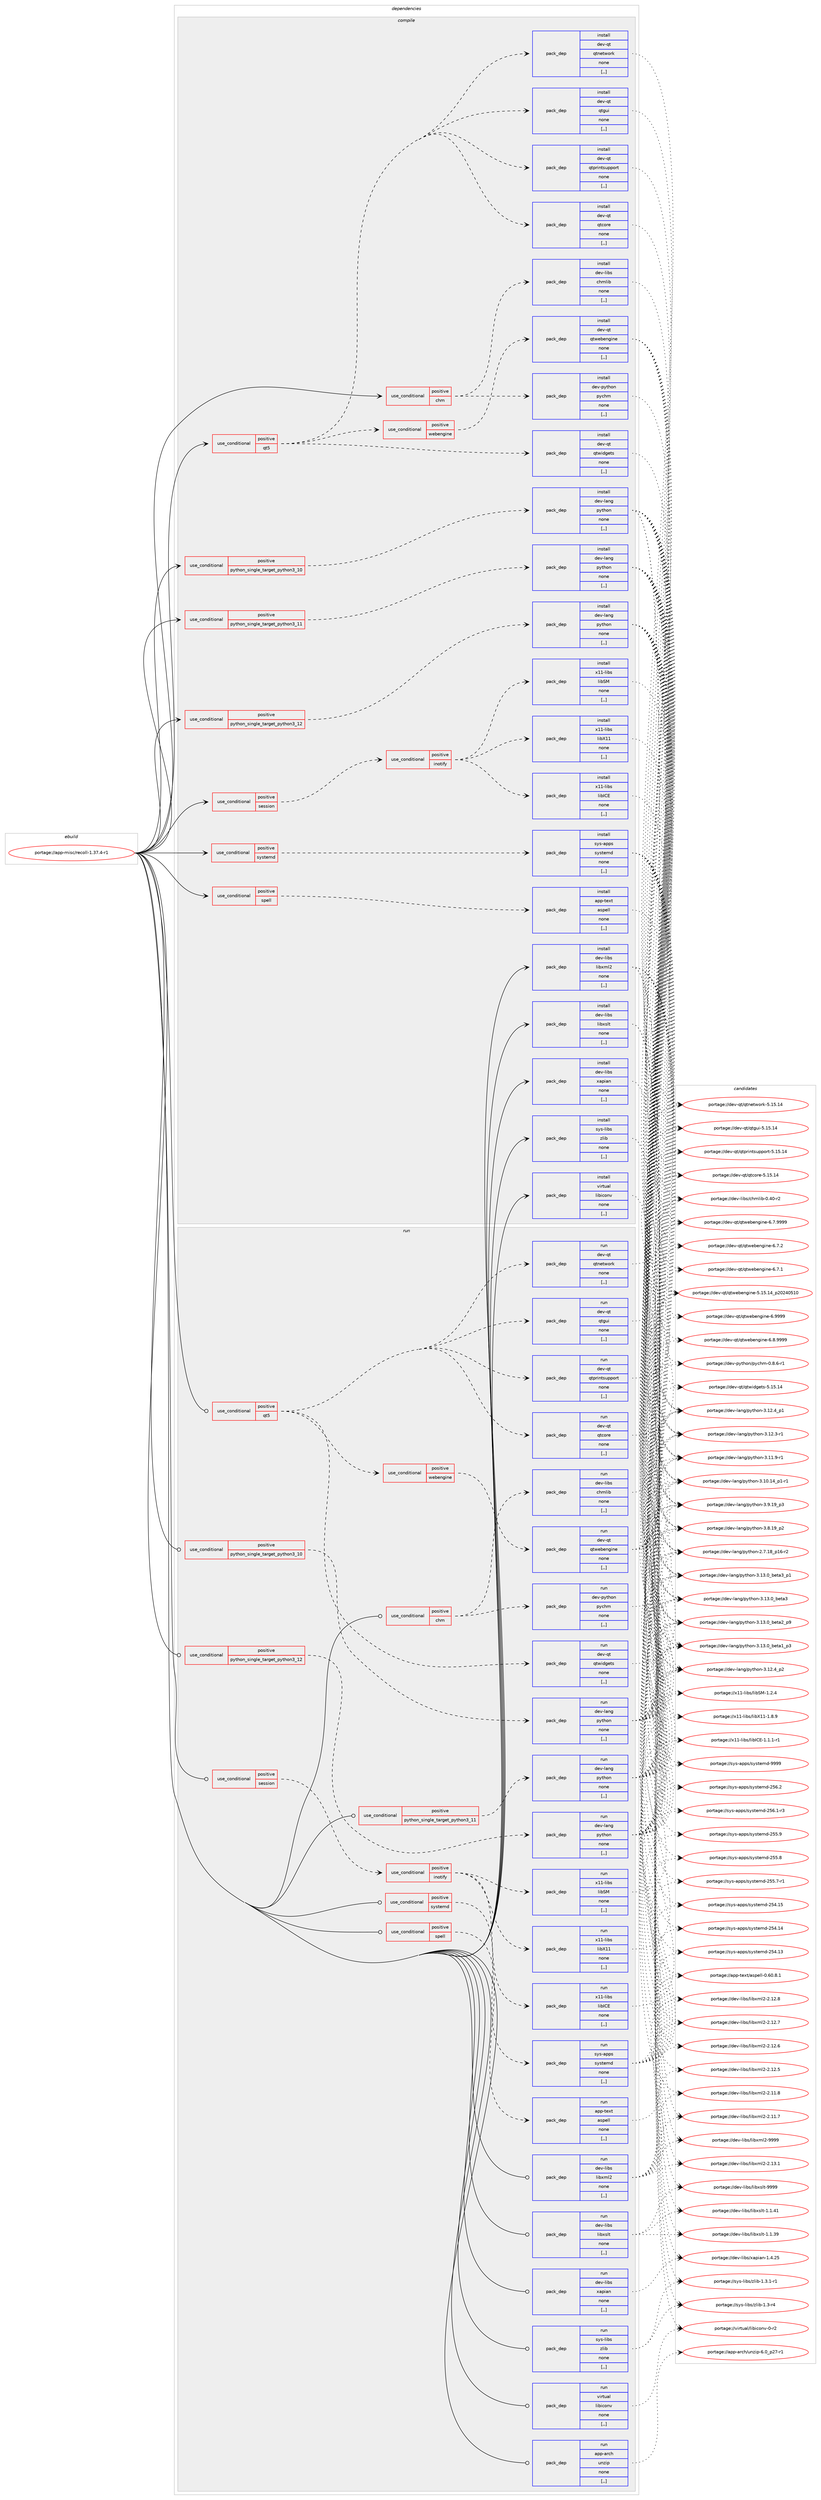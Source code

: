 digraph prolog {

# *************
# Graph options
# *************

newrank=true;
concentrate=true;
compound=true;
graph [rankdir=LR,fontname=Helvetica,fontsize=10,ranksep=1.5];#, ranksep=2.5, nodesep=0.2];
edge  [arrowhead=vee];
node  [fontname=Helvetica,fontsize=10];

# **********
# The ebuild
# **********

subgraph cluster_leftcol {
color=gray;
rank=same;
label=<<i>ebuild</i>>;
id [label="portage://app-misc/recoll-1.37.4-r1", color=red, width=4, href="../app-misc/recoll-1.37.4-r1.svg"];
}

# ****************
# The dependencies
# ****************

subgraph cluster_midcol {
color=gray;
label=<<i>dependencies</i>>;
subgraph cluster_compile {
fillcolor="#eeeeee";
style=filled;
label=<<i>compile</i>>;
subgraph cond12477 {
dependency43147 [label=<<TABLE BORDER="0" CELLBORDER="1" CELLSPACING="0" CELLPADDING="4"><TR><TD ROWSPAN="3" CELLPADDING="10">use_conditional</TD></TR><TR><TD>positive</TD></TR><TR><TD>chm</TD></TR></TABLE>>, shape=none, color=red];
subgraph pack30282 {
dependency43148 [label=<<TABLE BORDER="0" CELLBORDER="1" CELLSPACING="0" CELLPADDING="4" WIDTH="220"><TR><TD ROWSPAN="6" CELLPADDING="30">pack_dep</TD></TR><TR><TD WIDTH="110">install</TD></TR><TR><TD>dev-libs</TD></TR><TR><TD>chmlib</TD></TR><TR><TD>none</TD></TR><TR><TD>[,,]</TD></TR></TABLE>>, shape=none, color=blue];
}
dependency43147:e -> dependency43148:w [weight=20,style="dashed",arrowhead="vee"];
subgraph pack30283 {
dependency43149 [label=<<TABLE BORDER="0" CELLBORDER="1" CELLSPACING="0" CELLPADDING="4" WIDTH="220"><TR><TD ROWSPAN="6" CELLPADDING="30">pack_dep</TD></TR><TR><TD WIDTH="110">install</TD></TR><TR><TD>dev-python</TD></TR><TR><TD>pychm</TD></TR><TR><TD>none</TD></TR><TR><TD>[,,]</TD></TR></TABLE>>, shape=none, color=blue];
}
dependency43147:e -> dependency43149:w [weight=20,style="dashed",arrowhead="vee"];
}
id:e -> dependency43147:w [weight=20,style="solid",arrowhead="vee"];
subgraph cond12478 {
dependency43150 [label=<<TABLE BORDER="0" CELLBORDER="1" CELLSPACING="0" CELLPADDING="4"><TR><TD ROWSPAN="3" CELLPADDING="10">use_conditional</TD></TR><TR><TD>positive</TD></TR><TR><TD>python_single_target_python3_10</TD></TR></TABLE>>, shape=none, color=red];
subgraph pack30284 {
dependency43151 [label=<<TABLE BORDER="0" CELLBORDER="1" CELLSPACING="0" CELLPADDING="4" WIDTH="220"><TR><TD ROWSPAN="6" CELLPADDING="30">pack_dep</TD></TR><TR><TD WIDTH="110">install</TD></TR><TR><TD>dev-lang</TD></TR><TR><TD>python</TD></TR><TR><TD>none</TD></TR><TR><TD>[,,]</TD></TR></TABLE>>, shape=none, color=blue];
}
dependency43150:e -> dependency43151:w [weight=20,style="dashed",arrowhead="vee"];
}
id:e -> dependency43150:w [weight=20,style="solid",arrowhead="vee"];
subgraph cond12479 {
dependency43152 [label=<<TABLE BORDER="0" CELLBORDER="1" CELLSPACING="0" CELLPADDING="4"><TR><TD ROWSPAN="3" CELLPADDING="10">use_conditional</TD></TR><TR><TD>positive</TD></TR><TR><TD>python_single_target_python3_11</TD></TR></TABLE>>, shape=none, color=red];
subgraph pack30285 {
dependency43153 [label=<<TABLE BORDER="0" CELLBORDER="1" CELLSPACING="0" CELLPADDING="4" WIDTH="220"><TR><TD ROWSPAN="6" CELLPADDING="30">pack_dep</TD></TR><TR><TD WIDTH="110">install</TD></TR><TR><TD>dev-lang</TD></TR><TR><TD>python</TD></TR><TR><TD>none</TD></TR><TR><TD>[,,]</TD></TR></TABLE>>, shape=none, color=blue];
}
dependency43152:e -> dependency43153:w [weight=20,style="dashed",arrowhead="vee"];
}
id:e -> dependency43152:w [weight=20,style="solid",arrowhead="vee"];
subgraph cond12480 {
dependency43154 [label=<<TABLE BORDER="0" CELLBORDER="1" CELLSPACING="0" CELLPADDING="4"><TR><TD ROWSPAN="3" CELLPADDING="10">use_conditional</TD></TR><TR><TD>positive</TD></TR><TR><TD>python_single_target_python3_12</TD></TR></TABLE>>, shape=none, color=red];
subgraph pack30286 {
dependency43155 [label=<<TABLE BORDER="0" CELLBORDER="1" CELLSPACING="0" CELLPADDING="4" WIDTH="220"><TR><TD ROWSPAN="6" CELLPADDING="30">pack_dep</TD></TR><TR><TD WIDTH="110">install</TD></TR><TR><TD>dev-lang</TD></TR><TR><TD>python</TD></TR><TR><TD>none</TD></TR><TR><TD>[,,]</TD></TR></TABLE>>, shape=none, color=blue];
}
dependency43154:e -> dependency43155:w [weight=20,style="dashed",arrowhead="vee"];
}
id:e -> dependency43154:w [weight=20,style="solid",arrowhead="vee"];
subgraph cond12481 {
dependency43156 [label=<<TABLE BORDER="0" CELLBORDER="1" CELLSPACING="0" CELLPADDING="4"><TR><TD ROWSPAN="3" CELLPADDING="10">use_conditional</TD></TR><TR><TD>positive</TD></TR><TR><TD>qt5</TD></TR></TABLE>>, shape=none, color=red];
subgraph pack30287 {
dependency43157 [label=<<TABLE BORDER="0" CELLBORDER="1" CELLSPACING="0" CELLPADDING="4" WIDTH="220"><TR><TD ROWSPAN="6" CELLPADDING="30">pack_dep</TD></TR><TR><TD WIDTH="110">install</TD></TR><TR><TD>dev-qt</TD></TR><TR><TD>qtcore</TD></TR><TR><TD>none</TD></TR><TR><TD>[,,]</TD></TR></TABLE>>, shape=none, color=blue];
}
dependency43156:e -> dependency43157:w [weight=20,style="dashed",arrowhead="vee"];
subgraph pack30288 {
dependency43158 [label=<<TABLE BORDER="0" CELLBORDER="1" CELLSPACING="0" CELLPADDING="4" WIDTH="220"><TR><TD ROWSPAN="6" CELLPADDING="30">pack_dep</TD></TR><TR><TD WIDTH="110">install</TD></TR><TR><TD>dev-qt</TD></TR><TR><TD>qtgui</TD></TR><TR><TD>none</TD></TR><TR><TD>[,,]</TD></TR></TABLE>>, shape=none, color=blue];
}
dependency43156:e -> dependency43158:w [weight=20,style="dashed",arrowhead="vee"];
subgraph pack30289 {
dependency43159 [label=<<TABLE BORDER="0" CELLBORDER="1" CELLSPACING="0" CELLPADDING="4" WIDTH="220"><TR><TD ROWSPAN="6" CELLPADDING="30">pack_dep</TD></TR><TR><TD WIDTH="110">install</TD></TR><TR><TD>dev-qt</TD></TR><TR><TD>qtnetwork</TD></TR><TR><TD>none</TD></TR><TR><TD>[,,]</TD></TR></TABLE>>, shape=none, color=blue];
}
dependency43156:e -> dependency43159:w [weight=20,style="dashed",arrowhead="vee"];
subgraph pack30290 {
dependency43160 [label=<<TABLE BORDER="0" CELLBORDER="1" CELLSPACING="0" CELLPADDING="4" WIDTH="220"><TR><TD ROWSPAN="6" CELLPADDING="30">pack_dep</TD></TR><TR><TD WIDTH="110">install</TD></TR><TR><TD>dev-qt</TD></TR><TR><TD>qtprintsupport</TD></TR><TR><TD>none</TD></TR><TR><TD>[,,]</TD></TR></TABLE>>, shape=none, color=blue];
}
dependency43156:e -> dependency43160:w [weight=20,style="dashed",arrowhead="vee"];
subgraph pack30291 {
dependency43161 [label=<<TABLE BORDER="0" CELLBORDER="1" CELLSPACING="0" CELLPADDING="4" WIDTH="220"><TR><TD ROWSPAN="6" CELLPADDING="30">pack_dep</TD></TR><TR><TD WIDTH="110">install</TD></TR><TR><TD>dev-qt</TD></TR><TR><TD>qtwidgets</TD></TR><TR><TD>none</TD></TR><TR><TD>[,,]</TD></TR></TABLE>>, shape=none, color=blue];
}
dependency43156:e -> dependency43161:w [weight=20,style="dashed",arrowhead="vee"];
subgraph cond12482 {
dependency43162 [label=<<TABLE BORDER="0" CELLBORDER="1" CELLSPACING="0" CELLPADDING="4"><TR><TD ROWSPAN="3" CELLPADDING="10">use_conditional</TD></TR><TR><TD>positive</TD></TR><TR><TD>webengine</TD></TR></TABLE>>, shape=none, color=red];
subgraph pack30292 {
dependency43163 [label=<<TABLE BORDER="0" CELLBORDER="1" CELLSPACING="0" CELLPADDING="4" WIDTH="220"><TR><TD ROWSPAN="6" CELLPADDING="30">pack_dep</TD></TR><TR><TD WIDTH="110">install</TD></TR><TR><TD>dev-qt</TD></TR><TR><TD>qtwebengine</TD></TR><TR><TD>none</TD></TR><TR><TD>[,,]</TD></TR></TABLE>>, shape=none, color=blue];
}
dependency43162:e -> dependency43163:w [weight=20,style="dashed",arrowhead="vee"];
}
dependency43156:e -> dependency43162:w [weight=20,style="dashed",arrowhead="vee"];
}
id:e -> dependency43156:w [weight=20,style="solid",arrowhead="vee"];
subgraph cond12483 {
dependency43164 [label=<<TABLE BORDER="0" CELLBORDER="1" CELLSPACING="0" CELLPADDING="4"><TR><TD ROWSPAN="3" CELLPADDING="10">use_conditional</TD></TR><TR><TD>positive</TD></TR><TR><TD>session</TD></TR></TABLE>>, shape=none, color=red];
subgraph cond12484 {
dependency43165 [label=<<TABLE BORDER="0" CELLBORDER="1" CELLSPACING="0" CELLPADDING="4"><TR><TD ROWSPAN="3" CELLPADDING="10">use_conditional</TD></TR><TR><TD>positive</TD></TR><TR><TD>inotify</TD></TR></TABLE>>, shape=none, color=red];
subgraph pack30293 {
dependency43166 [label=<<TABLE BORDER="0" CELLBORDER="1" CELLSPACING="0" CELLPADDING="4" WIDTH="220"><TR><TD ROWSPAN="6" CELLPADDING="30">pack_dep</TD></TR><TR><TD WIDTH="110">install</TD></TR><TR><TD>x11-libs</TD></TR><TR><TD>libSM</TD></TR><TR><TD>none</TD></TR><TR><TD>[,,]</TD></TR></TABLE>>, shape=none, color=blue];
}
dependency43165:e -> dependency43166:w [weight=20,style="dashed",arrowhead="vee"];
subgraph pack30294 {
dependency43167 [label=<<TABLE BORDER="0" CELLBORDER="1" CELLSPACING="0" CELLPADDING="4" WIDTH="220"><TR><TD ROWSPAN="6" CELLPADDING="30">pack_dep</TD></TR><TR><TD WIDTH="110">install</TD></TR><TR><TD>x11-libs</TD></TR><TR><TD>libICE</TD></TR><TR><TD>none</TD></TR><TR><TD>[,,]</TD></TR></TABLE>>, shape=none, color=blue];
}
dependency43165:e -> dependency43167:w [weight=20,style="dashed",arrowhead="vee"];
subgraph pack30295 {
dependency43168 [label=<<TABLE BORDER="0" CELLBORDER="1" CELLSPACING="0" CELLPADDING="4" WIDTH="220"><TR><TD ROWSPAN="6" CELLPADDING="30">pack_dep</TD></TR><TR><TD WIDTH="110">install</TD></TR><TR><TD>x11-libs</TD></TR><TR><TD>libX11</TD></TR><TR><TD>none</TD></TR><TR><TD>[,,]</TD></TR></TABLE>>, shape=none, color=blue];
}
dependency43165:e -> dependency43168:w [weight=20,style="dashed",arrowhead="vee"];
}
dependency43164:e -> dependency43165:w [weight=20,style="dashed",arrowhead="vee"];
}
id:e -> dependency43164:w [weight=20,style="solid",arrowhead="vee"];
subgraph cond12485 {
dependency43169 [label=<<TABLE BORDER="0" CELLBORDER="1" CELLSPACING="0" CELLPADDING="4"><TR><TD ROWSPAN="3" CELLPADDING="10">use_conditional</TD></TR><TR><TD>positive</TD></TR><TR><TD>spell</TD></TR></TABLE>>, shape=none, color=red];
subgraph pack30296 {
dependency43170 [label=<<TABLE BORDER="0" CELLBORDER="1" CELLSPACING="0" CELLPADDING="4" WIDTH="220"><TR><TD ROWSPAN="6" CELLPADDING="30">pack_dep</TD></TR><TR><TD WIDTH="110">install</TD></TR><TR><TD>app-text</TD></TR><TR><TD>aspell</TD></TR><TR><TD>none</TD></TR><TR><TD>[,,]</TD></TR></TABLE>>, shape=none, color=blue];
}
dependency43169:e -> dependency43170:w [weight=20,style="dashed",arrowhead="vee"];
}
id:e -> dependency43169:w [weight=20,style="solid",arrowhead="vee"];
subgraph cond12486 {
dependency43171 [label=<<TABLE BORDER="0" CELLBORDER="1" CELLSPACING="0" CELLPADDING="4"><TR><TD ROWSPAN="3" CELLPADDING="10">use_conditional</TD></TR><TR><TD>positive</TD></TR><TR><TD>systemd</TD></TR></TABLE>>, shape=none, color=red];
subgraph pack30297 {
dependency43172 [label=<<TABLE BORDER="0" CELLBORDER="1" CELLSPACING="0" CELLPADDING="4" WIDTH="220"><TR><TD ROWSPAN="6" CELLPADDING="30">pack_dep</TD></TR><TR><TD WIDTH="110">install</TD></TR><TR><TD>sys-apps</TD></TR><TR><TD>systemd</TD></TR><TR><TD>none</TD></TR><TR><TD>[,,]</TD></TR></TABLE>>, shape=none, color=blue];
}
dependency43171:e -> dependency43172:w [weight=20,style="dashed",arrowhead="vee"];
}
id:e -> dependency43171:w [weight=20,style="solid",arrowhead="vee"];
subgraph pack30298 {
dependency43173 [label=<<TABLE BORDER="0" CELLBORDER="1" CELLSPACING="0" CELLPADDING="4" WIDTH="220"><TR><TD ROWSPAN="6" CELLPADDING="30">pack_dep</TD></TR><TR><TD WIDTH="110">install</TD></TR><TR><TD>dev-libs</TD></TR><TR><TD>libxml2</TD></TR><TR><TD>none</TD></TR><TR><TD>[,,]</TD></TR></TABLE>>, shape=none, color=blue];
}
id:e -> dependency43173:w [weight=20,style="solid",arrowhead="vee"];
subgraph pack30299 {
dependency43174 [label=<<TABLE BORDER="0" CELLBORDER="1" CELLSPACING="0" CELLPADDING="4" WIDTH="220"><TR><TD ROWSPAN="6" CELLPADDING="30">pack_dep</TD></TR><TR><TD WIDTH="110">install</TD></TR><TR><TD>dev-libs</TD></TR><TR><TD>libxslt</TD></TR><TR><TD>none</TD></TR><TR><TD>[,,]</TD></TR></TABLE>>, shape=none, color=blue];
}
id:e -> dependency43174:w [weight=20,style="solid",arrowhead="vee"];
subgraph pack30300 {
dependency43175 [label=<<TABLE BORDER="0" CELLBORDER="1" CELLSPACING="0" CELLPADDING="4" WIDTH="220"><TR><TD ROWSPAN="6" CELLPADDING="30">pack_dep</TD></TR><TR><TD WIDTH="110">install</TD></TR><TR><TD>dev-libs</TD></TR><TR><TD>xapian</TD></TR><TR><TD>none</TD></TR><TR><TD>[,,]</TD></TR></TABLE>>, shape=none, color=blue];
}
id:e -> dependency43175:w [weight=20,style="solid",arrowhead="vee"];
subgraph pack30301 {
dependency43176 [label=<<TABLE BORDER="0" CELLBORDER="1" CELLSPACING="0" CELLPADDING="4" WIDTH="220"><TR><TD ROWSPAN="6" CELLPADDING="30">pack_dep</TD></TR><TR><TD WIDTH="110">install</TD></TR><TR><TD>sys-libs</TD></TR><TR><TD>zlib</TD></TR><TR><TD>none</TD></TR><TR><TD>[,,]</TD></TR></TABLE>>, shape=none, color=blue];
}
id:e -> dependency43176:w [weight=20,style="solid",arrowhead="vee"];
subgraph pack30302 {
dependency43177 [label=<<TABLE BORDER="0" CELLBORDER="1" CELLSPACING="0" CELLPADDING="4" WIDTH="220"><TR><TD ROWSPAN="6" CELLPADDING="30">pack_dep</TD></TR><TR><TD WIDTH="110">install</TD></TR><TR><TD>virtual</TD></TR><TR><TD>libiconv</TD></TR><TR><TD>none</TD></TR><TR><TD>[,,]</TD></TR></TABLE>>, shape=none, color=blue];
}
id:e -> dependency43177:w [weight=20,style="solid",arrowhead="vee"];
}
subgraph cluster_compileandrun {
fillcolor="#eeeeee";
style=filled;
label=<<i>compile and run</i>>;
}
subgraph cluster_run {
fillcolor="#eeeeee";
style=filled;
label=<<i>run</i>>;
subgraph cond12487 {
dependency43178 [label=<<TABLE BORDER="0" CELLBORDER="1" CELLSPACING="0" CELLPADDING="4"><TR><TD ROWSPAN="3" CELLPADDING="10">use_conditional</TD></TR><TR><TD>positive</TD></TR><TR><TD>chm</TD></TR></TABLE>>, shape=none, color=red];
subgraph pack30303 {
dependency43179 [label=<<TABLE BORDER="0" CELLBORDER="1" CELLSPACING="0" CELLPADDING="4" WIDTH="220"><TR><TD ROWSPAN="6" CELLPADDING="30">pack_dep</TD></TR><TR><TD WIDTH="110">run</TD></TR><TR><TD>dev-libs</TD></TR><TR><TD>chmlib</TD></TR><TR><TD>none</TD></TR><TR><TD>[,,]</TD></TR></TABLE>>, shape=none, color=blue];
}
dependency43178:e -> dependency43179:w [weight=20,style="dashed",arrowhead="vee"];
subgraph pack30304 {
dependency43180 [label=<<TABLE BORDER="0" CELLBORDER="1" CELLSPACING="0" CELLPADDING="4" WIDTH="220"><TR><TD ROWSPAN="6" CELLPADDING="30">pack_dep</TD></TR><TR><TD WIDTH="110">run</TD></TR><TR><TD>dev-python</TD></TR><TR><TD>pychm</TD></TR><TR><TD>none</TD></TR><TR><TD>[,,]</TD></TR></TABLE>>, shape=none, color=blue];
}
dependency43178:e -> dependency43180:w [weight=20,style="dashed",arrowhead="vee"];
}
id:e -> dependency43178:w [weight=20,style="solid",arrowhead="odot"];
subgraph cond12488 {
dependency43181 [label=<<TABLE BORDER="0" CELLBORDER="1" CELLSPACING="0" CELLPADDING="4"><TR><TD ROWSPAN="3" CELLPADDING="10">use_conditional</TD></TR><TR><TD>positive</TD></TR><TR><TD>python_single_target_python3_10</TD></TR></TABLE>>, shape=none, color=red];
subgraph pack30305 {
dependency43182 [label=<<TABLE BORDER="0" CELLBORDER="1" CELLSPACING="0" CELLPADDING="4" WIDTH="220"><TR><TD ROWSPAN="6" CELLPADDING="30">pack_dep</TD></TR><TR><TD WIDTH="110">run</TD></TR><TR><TD>dev-lang</TD></TR><TR><TD>python</TD></TR><TR><TD>none</TD></TR><TR><TD>[,,]</TD></TR></TABLE>>, shape=none, color=blue];
}
dependency43181:e -> dependency43182:w [weight=20,style="dashed",arrowhead="vee"];
}
id:e -> dependency43181:w [weight=20,style="solid",arrowhead="odot"];
subgraph cond12489 {
dependency43183 [label=<<TABLE BORDER="0" CELLBORDER="1" CELLSPACING="0" CELLPADDING="4"><TR><TD ROWSPAN="3" CELLPADDING="10">use_conditional</TD></TR><TR><TD>positive</TD></TR><TR><TD>python_single_target_python3_11</TD></TR></TABLE>>, shape=none, color=red];
subgraph pack30306 {
dependency43184 [label=<<TABLE BORDER="0" CELLBORDER="1" CELLSPACING="0" CELLPADDING="4" WIDTH="220"><TR><TD ROWSPAN="6" CELLPADDING="30">pack_dep</TD></TR><TR><TD WIDTH="110">run</TD></TR><TR><TD>dev-lang</TD></TR><TR><TD>python</TD></TR><TR><TD>none</TD></TR><TR><TD>[,,]</TD></TR></TABLE>>, shape=none, color=blue];
}
dependency43183:e -> dependency43184:w [weight=20,style="dashed",arrowhead="vee"];
}
id:e -> dependency43183:w [weight=20,style="solid",arrowhead="odot"];
subgraph cond12490 {
dependency43185 [label=<<TABLE BORDER="0" CELLBORDER="1" CELLSPACING="0" CELLPADDING="4"><TR><TD ROWSPAN="3" CELLPADDING="10">use_conditional</TD></TR><TR><TD>positive</TD></TR><TR><TD>python_single_target_python3_12</TD></TR></TABLE>>, shape=none, color=red];
subgraph pack30307 {
dependency43186 [label=<<TABLE BORDER="0" CELLBORDER="1" CELLSPACING="0" CELLPADDING="4" WIDTH="220"><TR><TD ROWSPAN="6" CELLPADDING="30">pack_dep</TD></TR><TR><TD WIDTH="110">run</TD></TR><TR><TD>dev-lang</TD></TR><TR><TD>python</TD></TR><TR><TD>none</TD></TR><TR><TD>[,,]</TD></TR></TABLE>>, shape=none, color=blue];
}
dependency43185:e -> dependency43186:w [weight=20,style="dashed",arrowhead="vee"];
}
id:e -> dependency43185:w [weight=20,style="solid",arrowhead="odot"];
subgraph cond12491 {
dependency43187 [label=<<TABLE BORDER="0" CELLBORDER="1" CELLSPACING="0" CELLPADDING="4"><TR><TD ROWSPAN="3" CELLPADDING="10">use_conditional</TD></TR><TR><TD>positive</TD></TR><TR><TD>qt5</TD></TR></TABLE>>, shape=none, color=red];
subgraph pack30308 {
dependency43188 [label=<<TABLE BORDER="0" CELLBORDER="1" CELLSPACING="0" CELLPADDING="4" WIDTH="220"><TR><TD ROWSPAN="6" CELLPADDING="30">pack_dep</TD></TR><TR><TD WIDTH="110">run</TD></TR><TR><TD>dev-qt</TD></TR><TR><TD>qtcore</TD></TR><TR><TD>none</TD></TR><TR><TD>[,,]</TD></TR></TABLE>>, shape=none, color=blue];
}
dependency43187:e -> dependency43188:w [weight=20,style="dashed",arrowhead="vee"];
subgraph pack30309 {
dependency43189 [label=<<TABLE BORDER="0" CELLBORDER="1" CELLSPACING="0" CELLPADDING="4" WIDTH="220"><TR><TD ROWSPAN="6" CELLPADDING="30">pack_dep</TD></TR><TR><TD WIDTH="110">run</TD></TR><TR><TD>dev-qt</TD></TR><TR><TD>qtgui</TD></TR><TR><TD>none</TD></TR><TR><TD>[,,]</TD></TR></TABLE>>, shape=none, color=blue];
}
dependency43187:e -> dependency43189:w [weight=20,style="dashed",arrowhead="vee"];
subgraph pack30310 {
dependency43190 [label=<<TABLE BORDER="0" CELLBORDER="1" CELLSPACING="0" CELLPADDING="4" WIDTH="220"><TR><TD ROWSPAN="6" CELLPADDING="30">pack_dep</TD></TR><TR><TD WIDTH="110">run</TD></TR><TR><TD>dev-qt</TD></TR><TR><TD>qtnetwork</TD></TR><TR><TD>none</TD></TR><TR><TD>[,,]</TD></TR></TABLE>>, shape=none, color=blue];
}
dependency43187:e -> dependency43190:w [weight=20,style="dashed",arrowhead="vee"];
subgraph pack30311 {
dependency43191 [label=<<TABLE BORDER="0" CELLBORDER="1" CELLSPACING="0" CELLPADDING="4" WIDTH="220"><TR><TD ROWSPAN="6" CELLPADDING="30">pack_dep</TD></TR><TR><TD WIDTH="110">run</TD></TR><TR><TD>dev-qt</TD></TR><TR><TD>qtprintsupport</TD></TR><TR><TD>none</TD></TR><TR><TD>[,,]</TD></TR></TABLE>>, shape=none, color=blue];
}
dependency43187:e -> dependency43191:w [weight=20,style="dashed",arrowhead="vee"];
subgraph pack30312 {
dependency43192 [label=<<TABLE BORDER="0" CELLBORDER="1" CELLSPACING="0" CELLPADDING="4" WIDTH="220"><TR><TD ROWSPAN="6" CELLPADDING="30">pack_dep</TD></TR><TR><TD WIDTH="110">run</TD></TR><TR><TD>dev-qt</TD></TR><TR><TD>qtwidgets</TD></TR><TR><TD>none</TD></TR><TR><TD>[,,]</TD></TR></TABLE>>, shape=none, color=blue];
}
dependency43187:e -> dependency43192:w [weight=20,style="dashed",arrowhead="vee"];
subgraph cond12492 {
dependency43193 [label=<<TABLE BORDER="0" CELLBORDER="1" CELLSPACING="0" CELLPADDING="4"><TR><TD ROWSPAN="3" CELLPADDING="10">use_conditional</TD></TR><TR><TD>positive</TD></TR><TR><TD>webengine</TD></TR></TABLE>>, shape=none, color=red];
subgraph pack30313 {
dependency43194 [label=<<TABLE BORDER="0" CELLBORDER="1" CELLSPACING="0" CELLPADDING="4" WIDTH="220"><TR><TD ROWSPAN="6" CELLPADDING="30">pack_dep</TD></TR><TR><TD WIDTH="110">run</TD></TR><TR><TD>dev-qt</TD></TR><TR><TD>qtwebengine</TD></TR><TR><TD>none</TD></TR><TR><TD>[,,]</TD></TR></TABLE>>, shape=none, color=blue];
}
dependency43193:e -> dependency43194:w [weight=20,style="dashed",arrowhead="vee"];
}
dependency43187:e -> dependency43193:w [weight=20,style="dashed",arrowhead="vee"];
}
id:e -> dependency43187:w [weight=20,style="solid",arrowhead="odot"];
subgraph cond12493 {
dependency43195 [label=<<TABLE BORDER="0" CELLBORDER="1" CELLSPACING="0" CELLPADDING="4"><TR><TD ROWSPAN="3" CELLPADDING="10">use_conditional</TD></TR><TR><TD>positive</TD></TR><TR><TD>session</TD></TR></TABLE>>, shape=none, color=red];
subgraph cond12494 {
dependency43196 [label=<<TABLE BORDER="0" CELLBORDER="1" CELLSPACING="0" CELLPADDING="4"><TR><TD ROWSPAN="3" CELLPADDING="10">use_conditional</TD></TR><TR><TD>positive</TD></TR><TR><TD>inotify</TD></TR></TABLE>>, shape=none, color=red];
subgraph pack30314 {
dependency43197 [label=<<TABLE BORDER="0" CELLBORDER="1" CELLSPACING="0" CELLPADDING="4" WIDTH="220"><TR><TD ROWSPAN="6" CELLPADDING="30">pack_dep</TD></TR><TR><TD WIDTH="110">run</TD></TR><TR><TD>x11-libs</TD></TR><TR><TD>libSM</TD></TR><TR><TD>none</TD></TR><TR><TD>[,,]</TD></TR></TABLE>>, shape=none, color=blue];
}
dependency43196:e -> dependency43197:w [weight=20,style="dashed",arrowhead="vee"];
subgraph pack30315 {
dependency43198 [label=<<TABLE BORDER="0" CELLBORDER="1" CELLSPACING="0" CELLPADDING="4" WIDTH="220"><TR><TD ROWSPAN="6" CELLPADDING="30">pack_dep</TD></TR><TR><TD WIDTH="110">run</TD></TR><TR><TD>x11-libs</TD></TR><TR><TD>libICE</TD></TR><TR><TD>none</TD></TR><TR><TD>[,,]</TD></TR></TABLE>>, shape=none, color=blue];
}
dependency43196:e -> dependency43198:w [weight=20,style="dashed",arrowhead="vee"];
subgraph pack30316 {
dependency43199 [label=<<TABLE BORDER="0" CELLBORDER="1" CELLSPACING="0" CELLPADDING="4" WIDTH="220"><TR><TD ROWSPAN="6" CELLPADDING="30">pack_dep</TD></TR><TR><TD WIDTH="110">run</TD></TR><TR><TD>x11-libs</TD></TR><TR><TD>libX11</TD></TR><TR><TD>none</TD></TR><TR><TD>[,,]</TD></TR></TABLE>>, shape=none, color=blue];
}
dependency43196:e -> dependency43199:w [weight=20,style="dashed",arrowhead="vee"];
}
dependency43195:e -> dependency43196:w [weight=20,style="dashed",arrowhead="vee"];
}
id:e -> dependency43195:w [weight=20,style="solid",arrowhead="odot"];
subgraph cond12495 {
dependency43200 [label=<<TABLE BORDER="0" CELLBORDER="1" CELLSPACING="0" CELLPADDING="4"><TR><TD ROWSPAN="3" CELLPADDING="10">use_conditional</TD></TR><TR><TD>positive</TD></TR><TR><TD>spell</TD></TR></TABLE>>, shape=none, color=red];
subgraph pack30317 {
dependency43201 [label=<<TABLE BORDER="0" CELLBORDER="1" CELLSPACING="0" CELLPADDING="4" WIDTH="220"><TR><TD ROWSPAN="6" CELLPADDING="30">pack_dep</TD></TR><TR><TD WIDTH="110">run</TD></TR><TR><TD>app-text</TD></TR><TR><TD>aspell</TD></TR><TR><TD>none</TD></TR><TR><TD>[,,]</TD></TR></TABLE>>, shape=none, color=blue];
}
dependency43200:e -> dependency43201:w [weight=20,style="dashed",arrowhead="vee"];
}
id:e -> dependency43200:w [weight=20,style="solid",arrowhead="odot"];
subgraph cond12496 {
dependency43202 [label=<<TABLE BORDER="0" CELLBORDER="1" CELLSPACING="0" CELLPADDING="4"><TR><TD ROWSPAN="3" CELLPADDING="10">use_conditional</TD></TR><TR><TD>positive</TD></TR><TR><TD>systemd</TD></TR></TABLE>>, shape=none, color=red];
subgraph pack30318 {
dependency43203 [label=<<TABLE BORDER="0" CELLBORDER="1" CELLSPACING="0" CELLPADDING="4" WIDTH="220"><TR><TD ROWSPAN="6" CELLPADDING="30">pack_dep</TD></TR><TR><TD WIDTH="110">run</TD></TR><TR><TD>sys-apps</TD></TR><TR><TD>systemd</TD></TR><TR><TD>none</TD></TR><TR><TD>[,,]</TD></TR></TABLE>>, shape=none, color=blue];
}
dependency43202:e -> dependency43203:w [weight=20,style="dashed",arrowhead="vee"];
}
id:e -> dependency43202:w [weight=20,style="solid",arrowhead="odot"];
subgraph pack30319 {
dependency43204 [label=<<TABLE BORDER="0" CELLBORDER="1" CELLSPACING="0" CELLPADDING="4" WIDTH="220"><TR><TD ROWSPAN="6" CELLPADDING="30">pack_dep</TD></TR><TR><TD WIDTH="110">run</TD></TR><TR><TD>app-arch</TD></TR><TR><TD>unzip</TD></TR><TR><TD>none</TD></TR><TR><TD>[,,]</TD></TR></TABLE>>, shape=none, color=blue];
}
id:e -> dependency43204:w [weight=20,style="solid",arrowhead="odot"];
subgraph pack30320 {
dependency43205 [label=<<TABLE BORDER="0" CELLBORDER="1" CELLSPACING="0" CELLPADDING="4" WIDTH="220"><TR><TD ROWSPAN="6" CELLPADDING="30">pack_dep</TD></TR><TR><TD WIDTH="110">run</TD></TR><TR><TD>dev-libs</TD></TR><TR><TD>libxml2</TD></TR><TR><TD>none</TD></TR><TR><TD>[,,]</TD></TR></TABLE>>, shape=none, color=blue];
}
id:e -> dependency43205:w [weight=20,style="solid",arrowhead="odot"];
subgraph pack30321 {
dependency43206 [label=<<TABLE BORDER="0" CELLBORDER="1" CELLSPACING="0" CELLPADDING="4" WIDTH="220"><TR><TD ROWSPAN="6" CELLPADDING="30">pack_dep</TD></TR><TR><TD WIDTH="110">run</TD></TR><TR><TD>dev-libs</TD></TR><TR><TD>libxslt</TD></TR><TR><TD>none</TD></TR><TR><TD>[,,]</TD></TR></TABLE>>, shape=none, color=blue];
}
id:e -> dependency43206:w [weight=20,style="solid",arrowhead="odot"];
subgraph pack30322 {
dependency43207 [label=<<TABLE BORDER="0" CELLBORDER="1" CELLSPACING="0" CELLPADDING="4" WIDTH="220"><TR><TD ROWSPAN="6" CELLPADDING="30">pack_dep</TD></TR><TR><TD WIDTH="110">run</TD></TR><TR><TD>dev-libs</TD></TR><TR><TD>xapian</TD></TR><TR><TD>none</TD></TR><TR><TD>[,,]</TD></TR></TABLE>>, shape=none, color=blue];
}
id:e -> dependency43207:w [weight=20,style="solid",arrowhead="odot"];
subgraph pack30323 {
dependency43208 [label=<<TABLE BORDER="0" CELLBORDER="1" CELLSPACING="0" CELLPADDING="4" WIDTH="220"><TR><TD ROWSPAN="6" CELLPADDING="30">pack_dep</TD></TR><TR><TD WIDTH="110">run</TD></TR><TR><TD>sys-libs</TD></TR><TR><TD>zlib</TD></TR><TR><TD>none</TD></TR><TR><TD>[,,]</TD></TR></TABLE>>, shape=none, color=blue];
}
id:e -> dependency43208:w [weight=20,style="solid",arrowhead="odot"];
subgraph pack30324 {
dependency43209 [label=<<TABLE BORDER="0" CELLBORDER="1" CELLSPACING="0" CELLPADDING="4" WIDTH="220"><TR><TD ROWSPAN="6" CELLPADDING="30">pack_dep</TD></TR><TR><TD WIDTH="110">run</TD></TR><TR><TD>virtual</TD></TR><TR><TD>libiconv</TD></TR><TR><TD>none</TD></TR><TR><TD>[,,]</TD></TR></TABLE>>, shape=none, color=blue];
}
id:e -> dependency43209:w [weight=20,style="solid",arrowhead="odot"];
}
}

# **************
# The candidates
# **************

subgraph cluster_choices {
rank=same;
color=gray;
label=<<i>candidates</i>>;

subgraph choice30282 {
color=black;
nodesep=1;
choice100101118451081059811547991041091081059845484652484511450 [label="portage://dev-libs/chmlib-0.40-r2", color=red, width=4,href="../dev-libs/chmlib-0.40-r2.svg"];
dependency43148:e -> choice100101118451081059811547991041091081059845484652484511450:w [style=dotted,weight="100"];
}
subgraph choice30283 {
color=black;
nodesep=1;
choice1001011184511212111610411111047112121991041094548465646544511449 [label="portage://dev-python/pychm-0.8.6-r1", color=red, width=4,href="../dev-python/pychm-0.8.6-r1.svg"];
dependency43149:e -> choice1001011184511212111610411111047112121991041094548465646544511449:w [style=dotted,weight="100"];
}
subgraph choice30284 {
color=black;
nodesep=1;
choice10010111845108971101034711212111610411111045514649514648959810111697519511249 [label="portage://dev-lang/python-3.13.0_beta3_p1", color=red, width=4,href="../dev-lang/python-3.13.0_beta3_p1.svg"];
choice1001011184510897110103471121211161041111104551464951464895981011169751 [label="portage://dev-lang/python-3.13.0_beta3", color=red, width=4,href="../dev-lang/python-3.13.0_beta3.svg"];
choice10010111845108971101034711212111610411111045514649514648959810111697509511257 [label="portage://dev-lang/python-3.13.0_beta2_p9", color=red, width=4,href="../dev-lang/python-3.13.0_beta2_p9.svg"];
choice10010111845108971101034711212111610411111045514649514648959810111697499511251 [label="portage://dev-lang/python-3.13.0_beta1_p3", color=red, width=4,href="../dev-lang/python-3.13.0_beta1_p3.svg"];
choice100101118451089711010347112121116104111110455146495046529511250 [label="portage://dev-lang/python-3.12.4_p2", color=red, width=4,href="../dev-lang/python-3.12.4_p2.svg"];
choice100101118451089711010347112121116104111110455146495046529511249 [label="portage://dev-lang/python-3.12.4_p1", color=red, width=4,href="../dev-lang/python-3.12.4_p1.svg"];
choice100101118451089711010347112121116104111110455146495046514511449 [label="portage://dev-lang/python-3.12.3-r1", color=red, width=4,href="../dev-lang/python-3.12.3-r1.svg"];
choice100101118451089711010347112121116104111110455146494946574511449 [label="portage://dev-lang/python-3.11.9-r1", color=red, width=4,href="../dev-lang/python-3.11.9-r1.svg"];
choice100101118451089711010347112121116104111110455146494846495295112494511449 [label="portage://dev-lang/python-3.10.14_p1-r1", color=red, width=4,href="../dev-lang/python-3.10.14_p1-r1.svg"];
choice100101118451089711010347112121116104111110455146574649579511251 [label="portage://dev-lang/python-3.9.19_p3", color=red, width=4,href="../dev-lang/python-3.9.19_p3.svg"];
choice100101118451089711010347112121116104111110455146564649579511250 [label="portage://dev-lang/python-3.8.19_p2", color=red, width=4,href="../dev-lang/python-3.8.19_p2.svg"];
choice100101118451089711010347112121116104111110455046554649569511249544511450 [label="portage://dev-lang/python-2.7.18_p16-r2", color=red, width=4,href="../dev-lang/python-2.7.18_p16-r2.svg"];
dependency43151:e -> choice10010111845108971101034711212111610411111045514649514648959810111697519511249:w [style=dotted,weight="100"];
dependency43151:e -> choice1001011184510897110103471121211161041111104551464951464895981011169751:w [style=dotted,weight="100"];
dependency43151:e -> choice10010111845108971101034711212111610411111045514649514648959810111697509511257:w [style=dotted,weight="100"];
dependency43151:e -> choice10010111845108971101034711212111610411111045514649514648959810111697499511251:w [style=dotted,weight="100"];
dependency43151:e -> choice100101118451089711010347112121116104111110455146495046529511250:w [style=dotted,weight="100"];
dependency43151:e -> choice100101118451089711010347112121116104111110455146495046529511249:w [style=dotted,weight="100"];
dependency43151:e -> choice100101118451089711010347112121116104111110455146495046514511449:w [style=dotted,weight="100"];
dependency43151:e -> choice100101118451089711010347112121116104111110455146494946574511449:w [style=dotted,weight="100"];
dependency43151:e -> choice100101118451089711010347112121116104111110455146494846495295112494511449:w [style=dotted,weight="100"];
dependency43151:e -> choice100101118451089711010347112121116104111110455146574649579511251:w [style=dotted,weight="100"];
dependency43151:e -> choice100101118451089711010347112121116104111110455146564649579511250:w [style=dotted,weight="100"];
dependency43151:e -> choice100101118451089711010347112121116104111110455046554649569511249544511450:w [style=dotted,weight="100"];
}
subgraph choice30285 {
color=black;
nodesep=1;
choice10010111845108971101034711212111610411111045514649514648959810111697519511249 [label="portage://dev-lang/python-3.13.0_beta3_p1", color=red, width=4,href="../dev-lang/python-3.13.0_beta3_p1.svg"];
choice1001011184510897110103471121211161041111104551464951464895981011169751 [label="portage://dev-lang/python-3.13.0_beta3", color=red, width=4,href="../dev-lang/python-3.13.0_beta3.svg"];
choice10010111845108971101034711212111610411111045514649514648959810111697509511257 [label="portage://dev-lang/python-3.13.0_beta2_p9", color=red, width=4,href="../dev-lang/python-3.13.0_beta2_p9.svg"];
choice10010111845108971101034711212111610411111045514649514648959810111697499511251 [label="portage://dev-lang/python-3.13.0_beta1_p3", color=red, width=4,href="../dev-lang/python-3.13.0_beta1_p3.svg"];
choice100101118451089711010347112121116104111110455146495046529511250 [label="portage://dev-lang/python-3.12.4_p2", color=red, width=4,href="../dev-lang/python-3.12.4_p2.svg"];
choice100101118451089711010347112121116104111110455146495046529511249 [label="portage://dev-lang/python-3.12.4_p1", color=red, width=4,href="../dev-lang/python-3.12.4_p1.svg"];
choice100101118451089711010347112121116104111110455146495046514511449 [label="portage://dev-lang/python-3.12.3-r1", color=red, width=4,href="../dev-lang/python-3.12.3-r1.svg"];
choice100101118451089711010347112121116104111110455146494946574511449 [label="portage://dev-lang/python-3.11.9-r1", color=red, width=4,href="../dev-lang/python-3.11.9-r1.svg"];
choice100101118451089711010347112121116104111110455146494846495295112494511449 [label="portage://dev-lang/python-3.10.14_p1-r1", color=red, width=4,href="../dev-lang/python-3.10.14_p1-r1.svg"];
choice100101118451089711010347112121116104111110455146574649579511251 [label="portage://dev-lang/python-3.9.19_p3", color=red, width=4,href="../dev-lang/python-3.9.19_p3.svg"];
choice100101118451089711010347112121116104111110455146564649579511250 [label="portage://dev-lang/python-3.8.19_p2", color=red, width=4,href="../dev-lang/python-3.8.19_p2.svg"];
choice100101118451089711010347112121116104111110455046554649569511249544511450 [label="portage://dev-lang/python-2.7.18_p16-r2", color=red, width=4,href="../dev-lang/python-2.7.18_p16-r2.svg"];
dependency43153:e -> choice10010111845108971101034711212111610411111045514649514648959810111697519511249:w [style=dotted,weight="100"];
dependency43153:e -> choice1001011184510897110103471121211161041111104551464951464895981011169751:w [style=dotted,weight="100"];
dependency43153:e -> choice10010111845108971101034711212111610411111045514649514648959810111697509511257:w [style=dotted,weight="100"];
dependency43153:e -> choice10010111845108971101034711212111610411111045514649514648959810111697499511251:w [style=dotted,weight="100"];
dependency43153:e -> choice100101118451089711010347112121116104111110455146495046529511250:w [style=dotted,weight="100"];
dependency43153:e -> choice100101118451089711010347112121116104111110455146495046529511249:w [style=dotted,weight="100"];
dependency43153:e -> choice100101118451089711010347112121116104111110455146495046514511449:w [style=dotted,weight="100"];
dependency43153:e -> choice100101118451089711010347112121116104111110455146494946574511449:w [style=dotted,weight="100"];
dependency43153:e -> choice100101118451089711010347112121116104111110455146494846495295112494511449:w [style=dotted,weight="100"];
dependency43153:e -> choice100101118451089711010347112121116104111110455146574649579511251:w [style=dotted,weight="100"];
dependency43153:e -> choice100101118451089711010347112121116104111110455146564649579511250:w [style=dotted,weight="100"];
dependency43153:e -> choice100101118451089711010347112121116104111110455046554649569511249544511450:w [style=dotted,weight="100"];
}
subgraph choice30286 {
color=black;
nodesep=1;
choice10010111845108971101034711212111610411111045514649514648959810111697519511249 [label="portage://dev-lang/python-3.13.0_beta3_p1", color=red, width=4,href="../dev-lang/python-3.13.0_beta3_p1.svg"];
choice1001011184510897110103471121211161041111104551464951464895981011169751 [label="portage://dev-lang/python-3.13.0_beta3", color=red, width=4,href="../dev-lang/python-3.13.0_beta3.svg"];
choice10010111845108971101034711212111610411111045514649514648959810111697509511257 [label="portage://dev-lang/python-3.13.0_beta2_p9", color=red, width=4,href="../dev-lang/python-3.13.0_beta2_p9.svg"];
choice10010111845108971101034711212111610411111045514649514648959810111697499511251 [label="portage://dev-lang/python-3.13.0_beta1_p3", color=red, width=4,href="../dev-lang/python-3.13.0_beta1_p3.svg"];
choice100101118451089711010347112121116104111110455146495046529511250 [label="portage://dev-lang/python-3.12.4_p2", color=red, width=4,href="../dev-lang/python-3.12.4_p2.svg"];
choice100101118451089711010347112121116104111110455146495046529511249 [label="portage://dev-lang/python-3.12.4_p1", color=red, width=4,href="../dev-lang/python-3.12.4_p1.svg"];
choice100101118451089711010347112121116104111110455146495046514511449 [label="portage://dev-lang/python-3.12.3-r1", color=red, width=4,href="../dev-lang/python-3.12.3-r1.svg"];
choice100101118451089711010347112121116104111110455146494946574511449 [label="portage://dev-lang/python-3.11.9-r1", color=red, width=4,href="../dev-lang/python-3.11.9-r1.svg"];
choice100101118451089711010347112121116104111110455146494846495295112494511449 [label="portage://dev-lang/python-3.10.14_p1-r1", color=red, width=4,href="../dev-lang/python-3.10.14_p1-r1.svg"];
choice100101118451089711010347112121116104111110455146574649579511251 [label="portage://dev-lang/python-3.9.19_p3", color=red, width=4,href="../dev-lang/python-3.9.19_p3.svg"];
choice100101118451089711010347112121116104111110455146564649579511250 [label="portage://dev-lang/python-3.8.19_p2", color=red, width=4,href="../dev-lang/python-3.8.19_p2.svg"];
choice100101118451089711010347112121116104111110455046554649569511249544511450 [label="portage://dev-lang/python-2.7.18_p16-r2", color=red, width=4,href="../dev-lang/python-2.7.18_p16-r2.svg"];
dependency43155:e -> choice10010111845108971101034711212111610411111045514649514648959810111697519511249:w [style=dotted,weight="100"];
dependency43155:e -> choice1001011184510897110103471121211161041111104551464951464895981011169751:w [style=dotted,weight="100"];
dependency43155:e -> choice10010111845108971101034711212111610411111045514649514648959810111697509511257:w [style=dotted,weight="100"];
dependency43155:e -> choice10010111845108971101034711212111610411111045514649514648959810111697499511251:w [style=dotted,weight="100"];
dependency43155:e -> choice100101118451089711010347112121116104111110455146495046529511250:w [style=dotted,weight="100"];
dependency43155:e -> choice100101118451089711010347112121116104111110455146495046529511249:w [style=dotted,weight="100"];
dependency43155:e -> choice100101118451089711010347112121116104111110455146495046514511449:w [style=dotted,weight="100"];
dependency43155:e -> choice100101118451089711010347112121116104111110455146494946574511449:w [style=dotted,weight="100"];
dependency43155:e -> choice100101118451089711010347112121116104111110455146494846495295112494511449:w [style=dotted,weight="100"];
dependency43155:e -> choice100101118451089711010347112121116104111110455146574649579511251:w [style=dotted,weight="100"];
dependency43155:e -> choice100101118451089711010347112121116104111110455146564649579511250:w [style=dotted,weight="100"];
dependency43155:e -> choice100101118451089711010347112121116104111110455046554649569511249544511450:w [style=dotted,weight="100"];
}
subgraph choice30287 {
color=black;
nodesep=1;
choice1001011184511311647113116991111141014553464953464952 [label="portage://dev-qt/qtcore-5.15.14", color=red, width=4,href="../dev-qt/qtcore-5.15.14.svg"];
dependency43157:e -> choice1001011184511311647113116991111141014553464953464952:w [style=dotted,weight="100"];
}
subgraph choice30288 {
color=black;
nodesep=1;
choice10010111845113116471131161031171054553464953464952 [label="portage://dev-qt/qtgui-5.15.14", color=red, width=4,href="../dev-qt/qtgui-5.15.14.svg"];
dependency43158:e -> choice10010111845113116471131161031171054553464953464952:w [style=dotted,weight="100"];
}
subgraph choice30289 {
color=black;
nodesep=1;
choice10010111845113116471131161101011161191111141074553464953464952 [label="portage://dev-qt/qtnetwork-5.15.14", color=red, width=4,href="../dev-qt/qtnetwork-5.15.14.svg"];
dependency43159:e -> choice10010111845113116471131161101011161191111141074553464953464952:w [style=dotted,weight="100"];
}
subgraph choice30290 {
color=black;
nodesep=1;
choice10010111845113116471131161121141051101161151171121121111141164553464953464952 [label="portage://dev-qt/qtprintsupport-5.15.14", color=red, width=4,href="../dev-qt/qtprintsupport-5.15.14.svg"];
dependency43160:e -> choice10010111845113116471131161121141051101161151171121121111141164553464953464952:w [style=dotted,weight="100"];
}
subgraph choice30291 {
color=black;
nodesep=1;
choice10010111845113116471131161191051001031011161154553464953464952 [label="portage://dev-qt/qtwidgets-5.15.14", color=red, width=4,href="../dev-qt/qtwidgets-5.15.14.svg"];
dependency43161:e -> choice10010111845113116471131161191051001031011161154553464953464952:w [style=dotted,weight="100"];
}
subgraph choice30292 {
color=black;
nodesep=1;
choice10010111845113116471131161191019810111010310511010145544657575757 [label="portage://dev-qt/qtwebengine-6.9999", color=red, width=4,href="../dev-qt/qtwebengine-6.9999.svg"];
choice100101118451131164711311611910198101110103105110101455446564657575757 [label="portage://dev-qt/qtwebengine-6.8.9999", color=red, width=4,href="../dev-qt/qtwebengine-6.8.9999.svg"];
choice100101118451131164711311611910198101110103105110101455446554657575757 [label="portage://dev-qt/qtwebengine-6.7.9999", color=red, width=4,href="../dev-qt/qtwebengine-6.7.9999.svg"];
choice100101118451131164711311611910198101110103105110101455446554650 [label="portage://dev-qt/qtwebengine-6.7.2", color=red, width=4,href="../dev-qt/qtwebengine-6.7.2.svg"];
choice100101118451131164711311611910198101110103105110101455446554649 [label="portage://dev-qt/qtwebengine-6.7.1", color=red, width=4,href="../dev-qt/qtwebengine-6.7.1.svg"];
choice1001011184511311647113116119101981011101031051101014553464953464952951125048505248534948 [label="portage://dev-qt/qtwebengine-5.15.14_p20240510", color=red, width=4,href="../dev-qt/qtwebengine-5.15.14_p20240510.svg"];
dependency43163:e -> choice10010111845113116471131161191019810111010310511010145544657575757:w [style=dotted,weight="100"];
dependency43163:e -> choice100101118451131164711311611910198101110103105110101455446564657575757:w [style=dotted,weight="100"];
dependency43163:e -> choice100101118451131164711311611910198101110103105110101455446554657575757:w [style=dotted,weight="100"];
dependency43163:e -> choice100101118451131164711311611910198101110103105110101455446554650:w [style=dotted,weight="100"];
dependency43163:e -> choice100101118451131164711311611910198101110103105110101455446554649:w [style=dotted,weight="100"];
dependency43163:e -> choice1001011184511311647113116119101981011101031051101014553464953464952951125048505248534948:w [style=dotted,weight="100"];
}
subgraph choice30293 {
color=black;
nodesep=1;
choice1204949451081059811547108105988377454946504652 [label="portage://x11-libs/libSM-1.2.4", color=red, width=4,href="../x11-libs/libSM-1.2.4.svg"];
dependency43166:e -> choice1204949451081059811547108105988377454946504652:w [style=dotted,weight="100"];
}
subgraph choice30294 {
color=black;
nodesep=1;
choice1204949451081059811547108105987367694549464946494511449 [label="portage://x11-libs/libICE-1.1.1-r1", color=red, width=4,href="../x11-libs/libICE-1.1.1-r1.svg"];
dependency43167:e -> choice1204949451081059811547108105987367694549464946494511449:w [style=dotted,weight="100"];
}
subgraph choice30295 {
color=black;
nodesep=1;
choice120494945108105981154710810598884949454946564657 [label="portage://x11-libs/libX11-1.8.9", color=red, width=4,href="../x11-libs/libX11-1.8.9.svg"];
dependency43168:e -> choice120494945108105981154710810598884949454946564657:w [style=dotted,weight="100"];
}
subgraph choice30296 {
color=black;
nodesep=1;
choice97112112451161011201164797115112101108108454846544846564649 [label="portage://app-text/aspell-0.60.8.1", color=red, width=4,href="../app-text/aspell-0.60.8.1.svg"];
dependency43170:e -> choice97112112451161011201164797115112101108108454846544846564649:w [style=dotted,weight="100"];
}
subgraph choice30297 {
color=black;
nodesep=1;
choice1151211154597112112115471151211151161011091004557575757 [label="portage://sys-apps/systemd-9999", color=red, width=4,href="../sys-apps/systemd-9999.svg"];
choice115121115459711211211547115121115116101109100455053544650 [label="portage://sys-apps/systemd-256.2", color=red, width=4,href="../sys-apps/systemd-256.2.svg"];
choice1151211154597112112115471151211151161011091004550535446494511451 [label="portage://sys-apps/systemd-256.1-r3", color=red, width=4,href="../sys-apps/systemd-256.1-r3.svg"];
choice115121115459711211211547115121115116101109100455053534657 [label="portage://sys-apps/systemd-255.9", color=red, width=4,href="../sys-apps/systemd-255.9.svg"];
choice115121115459711211211547115121115116101109100455053534656 [label="portage://sys-apps/systemd-255.8", color=red, width=4,href="../sys-apps/systemd-255.8.svg"];
choice1151211154597112112115471151211151161011091004550535346554511449 [label="portage://sys-apps/systemd-255.7-r1", color=red, width=4,href="../sys-apps/systemd-255.7-r1.svg"];
choice11512111545971121121154711512111511610110910045505352464953 [label="portage://sys-apps/systemd-254.15", color=red, width=4,href="../sys-apps/systemd-254.15.svg"];
choice11512111545971121121154711512111511610110910045505352464952 [label="portage://sys-apps/systemd-254.14", color=red, width=4,href="../sys-apps/systemd-254.14.svg"];
choice11512111545971121121154711512111511610110910045505352464951 [label="portage://sys-apps/systemd-254.13", color=red, width=4,href="../sys-apps/systemd-254.13.svg"];
dependency43172:e -> choice1151211154597112112115471151211151161011091004557575757:w [style=dotted,weight="100"];
dependency43172:e -> choice115121115459711211211547115121115116101109100455053544650:w [style=dotted,weight="100"];
dependency43172:e -> choice1151211154597112112115471151211151161011091004550535446494511451:w [style=dotted,weight="100"];
dependency43172:e -> choice115121115459711211211547115121115116101109100455053534657:w [style=dotted,weight="100"];
dependency43172:e -> choice115121115459711211211547115121115116101109100455053534656:w [style=dotted,weight="100"];
dependency43172:e -> choice1151211154597112112115471151211151161011091004550535346554511449:w [style=dotted,weight="100"];
dependency43172:e -> choice11512111545971121121154711512111511610110910045505352464953:w [style=dotted,weight="100"];
dependency43172:e -> choice11512111545971121121154711512111511610110910045505352464952:w [style=dotted,weight="100"];
dependency43172:e -> choice11512111545971121121154711512111511610110910045505352464951:w [style=dotted,weight="100"];
}
subgraph choice30298 {
color=black;
nodesep=1;
choice10010111845108105981154710810598120109108504557575757 [label="portage://dev-libs/libxml2-9999", color=red, width=4,href="../dev-libs/libxml2-9999.svg"];
choice100101118451081059811547108105981201091085045504649514649 [label="portage://dev-libs/libxml2-2.13.1", color=red, width=4,href="../dev-libs/libxml2-2.13.1.svg"];
choice100101118451081059811547108105981201091085045504649504656 [label="portage://dev-libs/libxml2-2.12.8", color=red, width=4,href="../dev-libs/libxml2-2.12.8.svg"];
choice100101118451081059811547108105981201091085045504649504655 [label="portage://dev-libs/libxml2-2.12.7", color=red, width=4,href="../dev-libs/libxml2-2.12.7.svg"];
choice100101118451081059811547108105981201091085045504649504654 [label="portage://dev-libs/libxml2-2.12.6", color=red, width=4,href="../dev-libs/libxml2-2.12.6.svg"];
choice100101118451081059811547108105981201091085045504649504653 [label="portage://dev-libs/libxml2-2.12.5", color=red, width=4,href="../dev-libs/libxml2-2.12.5.svg"];
choice100101118451081059811547108105981201091085045504649494656 [label="portage://dev-libs/libxml2-2.11.8", color=red, width=4,href="../dev-libs/libxml2-2.11.8.svg"];
choice100101118451081059811547108105981201091085045504649494655 [label="portage://dev-libs/libxml2-2.11.7", color=red, width=4,href="../dev-libs/libxml2-2.11.7.svg"];
dependency43173:e -> choice10010111845108105981154710810598120109108504557575757:w [style=dotted,weight="100"];
dependency43173:e -> choice100101118451081059811547108105981201091085045504649514649:w [style=dotted,weight="100"];
dependency43173:e -> choice100101118451081059811547108105981201091085045504649504656:w [style=dotted,weight="100"];
dependency43173:e -> choice100101118451081059811547108105981201091085045504649504655:w [style=dotted,weight="100"];
dependency43173:e -> choice100101118451081059811547108105981201091085045504649504654:w [style=dotted,weight="100"];
dependency43173:e -> choice100101118451081059811547108105981201091085045504649504653:w [style=dotted,weight="100"];
dependency43173:e -> choice100101118451081059811547108105981201091085045504649494656:w [style=dotted,weight="100"];
dependency43173:e -> choice100101118451081059811547108105981201091085045504649494655:w [style=dotted,weight="100"];
}
subgraph choice30299 {
color=black;
nodesep=1;
choice100101118451081059811547108105981201151081164557575757 [label="portage://dev-libs/libxslt-9999", color=red, width=4,href="../dev-libs/libxslt-9999.svg"];
choice1001011184510810598115471081059812011510811645494649465249 [label="portage://dev-libs/libxslt-1.1.41", color=red, width=4,href="../dev-libs/libxslt-1.1.41.svg"];
choice1001011184510810598115471081059812011510811645494649465157 [label="portage://dev-libs/libxslt-1.1.39", color=red, width=4,href="../dev-libs/libxslt-1.1.39.svg"];
dependency43174:e -> choice100101118451081059811547108105981201151081164557575757:w [style=dotted,weight="100"];
dependency43174:e -> choice1001011184510810598115471081059812011510811645494649465249:w [style=dotted,weight="100"];
dependency43174:e -> choice1001011184510810598115471081059812011510811645494649465157:w [style=dotted,weight="100"];
}
subgraph choice30300 {
color=black;
nodesep=1;
choice100101118451081059811547120971121059711045494652465053 [label="portage://dev-libs/xapian-1.4.25", color=red, width=4,href="../dev-libs/xapian-1.4.25.svg"];
dependency43175:e -> choice100101118451081059811547120971121059711045494652465053:w [style=dotted,weight="100"];
}
subgraph choice30301 {
color=black;
nodesep=1;
choice115121115451081059811547122108105984549465146494511449 [label="portage://sys-libs/zlib-1.3.1-r1", color=red, width=4,href="../sys-libs/zlib-1.3.1-r1.svg"];
choice11512111545108105981154712210810598454946514511452 [label="portage://sys-libs/zlib-1.3-r4", color=red, width=4,href="../sys-libs/zlib-1.3-r4.svg"];
dependency43176:e -> choice115121115451081059811547122108105984549465146494511449:w [style=dotted,weight="100"];
dependency43176:e -> choice11512111545108105981154712210810598454946514511452:w [style=dotted,weight="100"];
}
subgraph choice30302 {
color=black;
nodesep=1;
choice1181051141161179710847108105981059911111011845484511450 [label="portage://virtual/libiconv-0-r2", color=red, width=4,href="../virtual/libiconv-0-r2.svg"];
dependency43177:e -> choice1181051141161179710847108105981059911111011845484511450:w [style=dotted,weight="100"];
}
subgraph choice30303 {
color=black;
nodesep=1;
choice100101118451081059811547991041091081059845484652484511450 [label="portage://dev-libs/chmlib-0.40-r2", color=red, width=4,href="../dev-libs/chmlib-0.40-r2.svg"];
dependency43179:e -> choice100101118451081059811547991041091081059845484652484511450:w [style=dotted,weight="100"];
}
subgraph choice30304 {
color=black;
nodesep=1;
choice1001011184511212111610411111047112121991041094548465646544511449 [label="portage://dev-python/pychm-0.8.6-r1", color=red, width=4,href="../dev-python/pychm-0.8.6-r1.svg"];
dependency43180:e -> choice1001011184511212111610411111047112121991041094548465646544511449:w [style=dotted,weight="100"];
}
subgraph choice30305 {
color=black;
nodesep=1;
choice10010111845108971101034711212111610411111045514649514648959810111697519511249 [label="portage://dev-lang/python-3.13.0_beta3_p1", color=red, width=4,href="../dev-lang/python-3.13.0_beta3_p1.svg"];
choice1001011184510897110103471121211161041111104551464951464895981011169751 [label="portage://dev-lang/python-3.13.0_beta3", color=red, width=4,href="../dev-lang/python-3.13.0_beta3.svg"];
choice10010111845108971101034711212111610411111045514649514648959810111697509511257 [label="portage://dev-lang/python-3.13.0_beta2_p9", color=red, width=4,href="../dev-lang/python-3.13.0_beta2_p9.svg"];
choice10010111845108971101034711212111610411111045514649514648959810111697499511251 [label="portage://dev-lang/python-3.13.0_beta1_p3", color=red, width=4,href="../dev-lang/python-3.13.0_beta1_p3.svg"];
choice100101118451089711010347112121116104111110455146495046529511250 [label="portage://dev-lang/python-3.12.4_p2", color=red, width=4,href="../dev-lang/python-3.12.4_p2.svg"];
choice100101118451089711010347112121116104111110455146495046529511249 [label="portage://dev-lang/python-3.12.4_p1", color=red, width=4,href="../dev-lang/python-3.12.4_p1.svg"];
choice100101118451089711010347112121116104111110455146495046514511449 [label="portage://dev-lang/python-3.12.3-r1", color=red, width=4,href="../dev-lang/python-3.12.3-r1.svg"];
choice100101118451089711010347112121116104111110455146494946574511449 [label="portage://dev-lang/python-3.11.9-r1", color=red, width=4,href="../dev-lang/python-3.11.9-r1.svg"];
choice100101118451089711010347112121116104111110455146494846495295112494511449 [label="portage://dev-lang/python-3.10.14_p1-r1", color=red, width=4,href="../dev-lang/python-3.10.14_p1-r1.svg"];
choice100101118451089711010347112121116104111110455146574649579511251 [label="portage://dev-lang/python-3.9.19_p3", color=red, width=4,href="../dev-lang/python-3.9.19_p3.svg"];
choice100101118451089711010347112121116104111110455146564649579511250 [label="portage://dev-lang/python-3.8.19_p2", color=red, width=4,href="../dev-lang/python-3.8.19_p2.svg"];
choice100101118451089711010347112121116104111110455046554649569511249544511450 [label="portage://dev-lang/python-2.7.18_p16-r2", color=red, width=4,href="../dev-lang/python-2.7.18_p16-r2.svg"];
dependency43182:e -> choice10010111845108971101034711212111610411111045514649514648959810111697519511249:w [style=dotted,weight="100"];
dependency43182:e -> choice1001011184510897110103471121211161041111104551464951464895981011169751:w [style=dotted,weight="100"];
dependency43182:e -> choice10010111845108971101034711212111610411111045514649514648959810111697509511257:w [style=dotted,weight="100"];
dependency43182:e -> choice10010111845108971101034711212111610411111045514649514648959810111697499511251:w [style=dotted,weight="100"];
dependency43182:e -> choice100101118451089711010347112121116104111110455146495046529511250:w [style=dotted,weight="100"];
dependency43182:e -> choice100101118451089711010347112121116104111110455146495046529511249:w [style=dotted,weight="100"];
dependency43182:e -> choice100101118451089711010347112121116104111110455146495046514511449:w [style=dotted,weight="100"];
dependency43182:e -> choice100101118451089711010347112121116104111110455146494946574511449:w [style=dotted,weight="100"];
dependency43182:e -> choice100101118451089711010347112121116104111110455146494846495295112494511449:w [style=dotted,weight="100"];
dependency43182:e -> choice100101118451089711010347112121116104111110455146574649579511251:w [style=dotted,weight="100"];
dependency43182:e -> choice100101118451089711010347112121116104111110455146564649579511250:w [style=dotted,weight="100"];
dependency43182:e -> choice100101118451089711010347112121116104111110455046554649569511249544511450:w [style=dotted,weight="100"];
}
subgraph choice30306 {
color=black;
nodesep=1;
choice10010111845108971101034711212111610411111045514649514648959810111697519511249 [label="portage://dev-lang/python-3.13.0_beta3_p1", color=red, width=4,href="../dev-lang/python-3.13.0_beta3_p1.svg"];
choice1001011184510897110103471121211161041111104551464951464895981011169751 [label="portage://dev-lang/python-3.13.0_beta3", color=red, width=4,href="../dev-lang/python-3.13.0_beta3.svg"];
choice10010111845108971101034711212111610411111045514649514648959810111697509511257 [label="portage://dev-lang/python-3.13.0_beta2_p9", color=red, width=4,href="../dev-lang/python-3.13.0_beta2_p9.svg"];
choice10010111845108971101034711212111610411111045514649514648959810111697499511251 [label="portage://dev-lang/python-3.13.0_beta1_p3", color=red, width=4,href="../dev-lang/python-3.13.0_beta1_p3.svg"];
choice100101118451089711010347112121116104111110455146495046529511250 [label="portage://dev-lang/python-3.12.4_p2", color=red, width=4,href="../dev-lang/python-3.12.4_p2.svg"];
choice100101118451089711010347112121116104111110455146495046529511249 [label="portage://dev-lang/python-3.12.4_p1", color=red, width=4,href="../dev-lang/python-3.12.4_p1.svg"];
choice100101118451089711010347112121116104111110455146495046514511449 [label="portage://dev-lang/python-3.12.3-r1", color=red, width=4,href="../dev-lang/python-3.12.3-r1.svg"];
choice100101118451089711010347112121116104111110455146494946574511449 [label="portage://dev-lang/python-3.11.9-r1", color=red, width=4,href="../dev-lang/python-3.11.9-r1.svg"];
choice100101118451089711010347112121116104111110455146494846495295112494511449 [label="portage://dev-lang/python-3.10.14_p1-r1", color=red, width=4,href="../dev-lang/python-3.10.14_p1-r1.svg"];
choice100101118451089711010347112121116104111110455146574649579511251 [label="portage://dev-lang/python-3.9.19_p3", color=red, width=4,href="../dev-lang/python-3.9.19_p3.svg"];
choice100101118451089711010347112121116104111110455146564649579511250 [label="portage://dev-lang/python-3.8.19_p2", color=red, width=4,href="../dev-lang/python-3.8.19_p2.svg"];
choice100101118451089711010347112121116104111110455046554649569511249544511450 [label="portage://dev-lang/python-2.7.18_p16-r2", color=red, width=4,href="../dev-lang/python-2.7.18_p16-r2.svg"];
dependency43184:e -> choice10010111845108971101034711212111610411111045514649514648959810111697519511249:w [style=dotted,weight="100"];
dependency43184:e -> choice1001011184510897110103471121211161041111104551464951464895981011169751:w [style=dotted,weight="100"];
dependency43184:e -> choice10010111845108971101034711212111610411111045514649514648959810111697509511257:w [style=dotted,weight="100"];
dependency43184:e -> choice10010111845108971101034711212111610411111045514649514648959810111697499511251:w [style=dotted,weight="100"];
dependency43184:e -> choice100101118451089711010347112121116104111110455146495046529511250:w [style=dotted,weight="100"];
dependency43184:e -> choice100101118451089711010347112121116104111110455146495046529511249:w [style=dotted,weight="100"];
dependency43184:e -> choice100101118451089711010347112121116104111110455146495046514511449:w [style=dotted,weight="100"];
dependency43184:e -> choice100101118451089711010347112121116104111110455146494946574511449:w [style=dotted,weight="100"];
dependency43184:e -> choice100101118451089711010347112121116104111110455146494846495295112494511449:w [style=dotted,weight="100"];
dependency43184:e -> choice100101118451089711010347112121116104111110455146574649579511251:w [style=dotted,weight="100"];
dependency43184:e -> choice100101118451089711010347112121116104111110455146564649579511250:w [style=dotted,weight="100"];
dependency43184:e -> choice100101118451089711010347112121116104111110455046554649569511249544511450:w [style=dotted,weight="100"];
}
subgraph choice30307 {
color=black;
nodesep=1;
choice10010111845108971101034711212111610411111045514649514648959810111697519511249 [label="portage://dev-lang/python-3.13.0_beta3_p1", color=red, width=4,href="../dev-lang/python-3.13.0_beta3_p1.svg"];
choice1001011184510897110103471121211161041111104551464951464895981011169751 [label="portage://dev-lang/python-3.13.0_beta3", color=red, width=4,href="../dev-lang/python-3.13.0_beta3.svg"];
choice10010111845108971101034711212111610411111045514649514648959810111697509511257 [label="portage://dev-lang/python-3.13.0_beta2_p9", color=red, width=4,href="../dev-lang/python-3.13.0_beta2_p9.svg"];
choice10010111845108971101034711212111610411111045514649514648959810111697499511251 [label="portage://dev-lang/python-3.13.0_beta1_p3", color=red, width=4,href="../dev-lang/python-3.13.0_beta1_p3.svg"];
choice100101118451089711010347112121116104111110455146495046529511250 [label="portage://dev-lang/python-3.12.4_p2", color=red, width=4,href="../dev-lang/python-3.12.4_p2.svg"];
choice100101118451089711010347112121116104111110455146495046529511249 [label="portage://dev-lang/python-3.12.4_p1", color=red, width=4,href="../dev-lang/python-3.12.4_p1.svg"];
choice100101118451089711010347112121116104111110455146495046514511449 [label="portage://dev-lang/python-3.12.3-r1", color=red, width=4,href="../dev-lang/python-3.12.3-r1.svg"];
choice100101118451089711010347112121116104111110455146494946574511449 [label="portage://dev-lang/python-3.11.9-r1", color=red, width=4,href="../dev-lang/python-3.11.9-r1.svg"];
choice100101118451089711010347112121116104111110455146494846495295112494511449 [label="portage://dev-lang/python-3.10.14_p1-r1", color=red, width=4,href="../dev-lang/python-3.10.14_p1-r1.svg"];
choice100101118451089711010347112121116104111110455146574649579511251 [label="portage://dev-lang/python-3.9.19_p3", color=red, width=4,href="../dev-lang/python-3.9.19_p3.svg"];
choice100101118451089711010347112121116104111110455146564649579511250 [label="portage://dev-lang/python-3.8.19_p2", color=red, width=4,href="../dev-lang/python-3.8.19_p2.svg"];
choice100101118451089711010347112121116104111110455046554649569511249544511450 [label="portage://dev-lang/python-2.7.18_p16-r2", color=red, width=4,href="../dev-lang/python-2.7.18_p16-r2.svg"];
dependency43186:e -> choice10010111845108971101034711212111610411111045514649514648959810111697519511249:w [style=dotted,weight="100"];
dependency43186:e -> choice1001011184510897110103471121211161041111104551464951464895981011169751:w [style=dotted,weight="100"];
dependency43186:e -> choice10010111845108971101034711212111610411111045514649514648959810111697509511257:w [style=dotted,weight="100"];
dependency43186:e -> choice10010111845108971101034711212111610411111045514649514648959810111697499511251:w [style=dotted,weight="100"];
dependency43186:e -> choice100101118451089711010347112121116104111110455146495046529511250:w [style=dotted,weight="100"];
dependency43186:e -> choice100101118451089711010347112121116104111110455146495046529511249:w [style=dotted,weight="100"];
dependency43186:e -> choice100101118451089711010347112121116104111110455146495046514511449:w [style=dotted,weight="100"];
dependency43186:e -> choice100101118451089711010347112121116104111110455146494946574511449:w [style=dotted,weight="100"];
dependency43186:e -> choice100101118451089711010347112121116104111110455146494846495295112494511449:w [style=dotted,weight="100"];
dependency43186:e -> choice100101118451089711010347112121116104111110455146574649579511251:w [style=dotted,weight="100"];
dependency43186:e -> choice100101118451089711010347112121116104111110455146564649579511250:w [style=dotted,weight="100"];
dependency43186:e -> choice100101118451089711010347112121116104111110455046554649569511249544511450:w [style=dotted,weight="100"];
}
subgraph choice30308 {
color=black;
nodesep=1;
choice1001011184511311647113116991111141014553464953464952 [label="portage://dev-qt/qtcore-5.15.14", color=red, width=4,href="../dev-qt/qtcore-5.15.14.svg"];
dependency43188:e -> choice1001011184511311647113116991111141014553464953464952:w [style=dotted,weight="100"];
}
subgraph choice30309 {
color=black;
nodesep=1;
choice10010111845113116471131161031171054553464953464952 [label="portage://dev-qt/qtgui-5.15.14", color=red, width=4,href="../dev-qt/qtgui-5.15.14.svg"];
dependency43189:e -> choice10010111845113116471131161031171054553464953464952:w [style=dotted,weight="100"];
}
subgraph choice30310 {
color=black;
nodesep=1;
choice10010111845113116471131161101011161191111141074553464953464952 [label="portage://dev-qt/qtnetwork-5.15.14", color=red, width=4,href="../dev-qt/qtnetwork-5.15.14.svg"];
dependency43190:e -> choice10010111845113116471131161101011161191111141074553464953464952:w [style=dotted,weight="100"];
}
subgraph choice30311 {
color=black;
nodesep=1;
choice10010111845113116471131161121141051101161151171121121111141164553464953464952 [label="portage://dev-qt/qtprintsupport-5.15.14", color=red, width=4,href="../dev-qt/qtprintsupport-5.15.14.svg"];
dependency43191:e -> choice10010111845113116471131161121141051101161151171121121111141164553464953464952:w [style=dotted,weight="100"];
}
subgraph choice30312 {
color=black;
nodesep=1;
choice10010111845113116471131161191051001031011161154553464953464952 [label="portage://dev-qt/qtwidgets-5.15.14", color=red, width=4,href="../dev-qt/qtwidgets-5.15.14.svg"];
dependency43192:e -> choice10010111845113116471131161191051001031011161154553464953464952:w [style=dotted,weight="100"];
}
subgraph choice30313 {
color=black;
nodesep=1;
choice10010111845113116471131161191019810111010310511010145544657575757 [label="portage://dev-qt/qtwebengine-6.9999", color=red, width=4,href="../dev-qt/qtwebengine-6.9999.svg"];
choice100101118451131164711311611910198101110103105110101455446564657575757 [label="portage://dev-qt/qtwebengine-6.8.9999", color=red, width=4,href="../dev-qt/qtwebengine-6.8.9999.svg"];
choice100101118451131164711311611910198101110103105110101455446554657575757 [label="portage://dev-qt/qtwebengine-6.7.9999", color=red, width=4,href="../dev-qt/qtwebengine-6.7.9999.svg"];
choice100101118451131164711311611910198101110103105110101455446554650 [label="portage://dev-qt/qtwebengine-6.7.2", color=red, width=4,href="../dev-qt/qtwebengine-6.7.2.svg"];
choice100101118451131164711311611910198101110103105110101455446554649 [label="portage://dev-qt/qtwebengine-6.7.1", color=red, width=4,href="../dev-qt/qtwebengine-6.7.1.svg"];
choice1001011184511311647113116119101981011101031051101014553464953464952951125048505248534948 [label="portage://dev-qt/qtwebengine-5.15.14_p20240510", color=red, width=4,href="../dev-qt/qtwebengine-5.15.14_p20240510.svg"];
dependency43194:e -> choice10010111845113116471131161191019810111010310511010145544657575757:w [style=dotted,weight="100"];
dependency43194:e -> choice100101118451131164711311611910198101110103105110101455446564657575757:w [style=dotted,weight="100"];
dependency43194:e -> choice100101118451131164711311611910198101110103105110101455446554657575757:w [style=dotted,weight="100"];
dependency43194:e -> choice100101118451131164711311611910198101110103105110101455446554650:w [style=dotted,weight="100"];
dependency43194:e -> choice100101118451131164711311611910198101110103105110101455446554649:w [style=dotted,weight="100"];
dependency43194:e -> choice1001011184511311647113116119101981011101031051101014553464953464952951125048505248534948:w [style=dotted,weight="100"];
}
subgraph choice30314 {
color=black;
nodesep=1;
choice1204949451081059811547108105988377454946504652 [label="portage://x11-libs/libSM-1.2.4", color=red, width=4,href="../x11-libs/libSM-1.2.4.svg"];
dependency43197:e -> choice1204949451081059811547108105988377454946504652:w [style=dotted,weight="100"];
}
subgraph choice30315 {
color=black;
nodesep=1;
choice1204949451081059811547108105987367694549464946494511449 [label="portage://x11-libs/libICE-1.1.1-r1", color=red, width=4,href="../x11-libs/libICE-1.1.1-r1.svg"];
dependency43198:e -> choice1204949451081059811547108105987367694549464946494511449:w [style=dotted,weight="100"];
}
subgraph choice30316 {
color=black;
nodesep=1;
choice120494945108105981154710810598884949454946564657 [label="portage://x11-libs/libX11-1.8.9", color=red, width=4,href="../x11-libs/libX11-1.8.9.svg"];
dependency43199:e -> choice120494945108105981154710810598884949454946564657:w [style=dotted,weight="100"];
}
subgraph choice30317 {
color=black;
nodesep=1;
choice97112112451161011201164797115112101108108454846544846564649 [label="portage://app-text/aspell-0.60.8.1", color=red, width=4,href="../app-text/aspell-0.60.8.1.svg"];
dependency43201:e -> choice97112112451161011201164797115112101108108454846544846564649:w [style=dotted,weight="100"];
}
subgraph choice30318 {
color=black;
nodesep=1;
choice1151211154597112112115471151211151161011091004557575757 [label="portage://sys-apps/systemd-9999", color=red, width=4,href="../sys-apps/systemd-9999.svg"];
choice115121115459711211211547115121115116101109100455053544650 [label="portage://sys-apps/systemd-256.2", color=red, width=4,href="../sys-apps/systemd-256.2.svg"];
choice1151211154597112112115471151211151161011091004550535446494511451 [label="portage://sys-apps/systemd-256.1-r3", color=red, width=4,href="../sys-apps/systemd-256.1-r3.svg"];
choice115121115459711211211547115121115116101109100455053534657 [label="portage://sys-apps/systemd-255.9", color=red, width=4,href="../sys-apps/systemd-255.9.svg"];
choice115121115459711211211547115121115116101109100455053534656 [label="portage://sys-apps/systemd-255.8", color=red, width=4,href="../sys-apps/systemd-255.8.svg"];
choice1151211154597112112115471151211151161011091004550535346554511449 [label="portage://sys-apps/systemd-255.7-r1", color=red, width=4,href="../sys-apps/systemd-255.7-r1.svg"];
choice11512111545971121121154711512111511610110910045505352464953 [label="portage://sys-apps/systemd-254.15", color=red, width=4,href="../sys-apps/systemd-254.15.svg"];
choice11512111545971121121154711512111511610110910045505352464952 [label="portage://sys-apps/systemd-254.14", color=red, width=4,href="../sys-apps/systemd-254.14.svg"];
choice11512111545971121121154711512111511610110910045505352464951 [label="portage://sys-apps/systemd-254.13", color=red, width=4,href="../sys-apps/systemd-254.13.svg"];
dependency43203:e -> choice1151211154597112112115471151211151161011091004557575757:w [style=dotted,weight="100"];
dependency43203:e -> choice115121115459711211211547115121115116101109100455053544650:w [style=dotted,weight="100"];
dependency43203:e -> choice1151211154597112112115471151211151161011091004550535446494511451:w [style=dotted,weight="100"];
dependency43203:e -> choice115121115459711211211547115121115116101109100455053534657:w [style=dotted,weight="100"];
dependency43203:e -> choice115121115459711211211547115121115116101109100455053534656:w [style=dotted,weight="100"];
dependency43203:e -> choice1151211154597112112115471151211151161011091004550535346554511449:w [style=dotted,weight="100"];
dependency43203:e -> choice11512111545971121121154711512111511610110910045505352464953:w [style=dotted,weight="100"];
dependency43203:e -> choice11512111545971121121154711512111511610110910045505352464952:w [style=dotted,weight="100"];
dependency43203:e -> choice11512111545971121121154711512111511610110910045505352464951:w [style=dotted,weight="100"];
}
subgraph choice30319 {
color=black;
nodesep=1;
choice9711211245971149910447117110122105112455446489511250554511449 [label="portage://app-arch/unzip-6.0_p27-r1", color=red, width=4,href="../app-arch/unzip-6.0_p27-r1.svg"];
dependency43204:e -> choice9711211245971149910447117110122105112455446489511250554511449:w [style=dotted,weight="100"];
}
subgraph choice30320 {
color=black;
nodesep=1;
choice10010111845108105981154710810598120109108504557575757 [label="portage://dev-libs/libxml2-9999", color=red, width=4,href="../dev-libs/libxml2-9999.svg"];
choice100101118451081059811547108105981201091085045504649514649 [label="portage://dev-libs/libxml2-2.13.1", color=red, width=4,href="../dev-libs/libxml2-2.13.1.svg"];
choice100101118451081059811547108105981201091085045504649504656 [label="portage://dev-libs/libxml2-2.12.8", color=red, width=4,href="../dev-libs/libxml2-2.12.8.svg"];
choice100101118451081059811547108105981201091085045504649504655 [label="portage://dev-libs/libxml2-2.12.7", color=red, width=4,href="../dev-libs/libxml2-2.12.7.svg"];
choice100101118451081059811547108105981201091085045504649504654 [label="portage://dev-libs/libxml2-2.12.6", color=red, width=4,href="../dev-libs/libxml2-2.12.6.svg"];
choice100101118451081059811547108105981201091085045504649504653 [label="portage://dev-libs/libxml2-2.12.5", color=red, width=4,href="../dev-libs/libxml2-2.12.5.svg"];
choice100101118451081059811547108105981201091085045504649494656 [label="portage://dev-libs/libxml2-2.11.8", color=red, width=4,href="../dev-libs/libxml2-2.11.8.svg"];
choice100101118451081059811547108105981201091085045504649494655 [label="portage://dev-libs/libxml2-2.11.7", color=red, width=4,href="../dev-libs/libxml2-2.11.7.svg"];
dependency43205:e -> choice10010111845108105981154710810598120109108504557575757:w [style=dotted,weight="100"];
dependency43205:e -> choice100101118451081059811547108105981201091085045504649514649:w [style=dotted,weight="100"];
dependency43205:e -> choice100101118451081059811547108105981201091085045504649504656:w [style=dotted,weight="100"];
dependency43205:e -> choice100101118451081059811547108105981201091085045504649504655:w [style=dotted,weight="100"];
dependency43205:e -> choice100101118451081059811547108105981201091085045504649504654:w [style=dotted,weight="100"];
dependency43205:e -> choice100101118451081059811547108105981201091085045504649504653:w [style=dotted,weight="100"];
dependency43205:e -> choice100101118451081059811547108105981201091085045504649494656:w [style=dotted,weight="100"];
dependency43205:e -> choice100101118451081059811547108105981201091085045504649494655:w [style=dotted,weight="100"];
}
subgraph choice30321 {
color=black;
nodesep=1;
choice100101118451081059811547108105981201151081164557575757 [label="portage://dev-libs/libxslt-9999", color=red, width=4,href="../dev-libs/libxslt-9999.svg"];
choice1001011184510810598115471081059812011510811645494649465249 [label="portage://dev-libs/libxslt-1.1.41", color=red, width=4,href="../dev-libs/libxslt-1.1.41.svg"];
choice1001011184510810598115471081059812011510811645494649465157 [label="portage://dev-libs/libxslt-1.1.39", color=red, width=4,href="../dev-libs/libxslt-1.1.39.svg"];
dependency43206:e -> choice100101118451081059811547108105981201151081164557575757:w [style=dotted,weight="100"];
dependency43206:e -> choice1001011184510810598115471081059812011510811645494649465249:w [style=dotted,weight="100"];
dependency43206:e -> choice1001011184510810598115471081059812011510811645494649465157:w [style=dotted,weight="100"];
}
subgraph choice30322 {
color=black;
nodesep=1;
choice100101118451081059811547120971121059711045494652465053 [label="portage://dev-libs/xapian-1.4.25", color=red, width=4,href="../dev-libs/xapian-1.4.25.svg"];
dependency43207:e -> choice100101118451081059811547120971121059711045494652465053:w [style=dotted,weight="100"];
}
subgraph choice30323 {
color=black;
nodesep=1;
choice115121115451081059811547122108105984549465146494511449 [label="portage://sys-libs/zlib-1.3.1-r1", color=red, width=4,href="../sys-libs/zlib-1.3.1-r1.svg"];
choice11512111545108105981154712210810598454946514511452 [label="portage://sys-libs/zlib-1.3-r4", color=red, width=4,href="../sys-libs/zlib-1.3-r4.svg"];
dependency43208:e -> choice115121115451081059811547122108105984549465146494511449:w [style=dotted,weight="100"];
dependency43208:e -> choice11512111545108105981154712210810598454946514511452:w [style=dotted,weight="100"];
}
subgraph choice30324 {
color=black;
nodesep=1;
choice1181051141161179710847108105981059911111011845484511450 [label="portage://virtual/libiconv-0-r2", color=red, width=4,href="../virtual/libiconv-0-r2.svg"];
dependency43209:e -> choice1181051141161179710847108105981059911111011845484511450:w [style=dotted,weight="100"];
}
}

}

